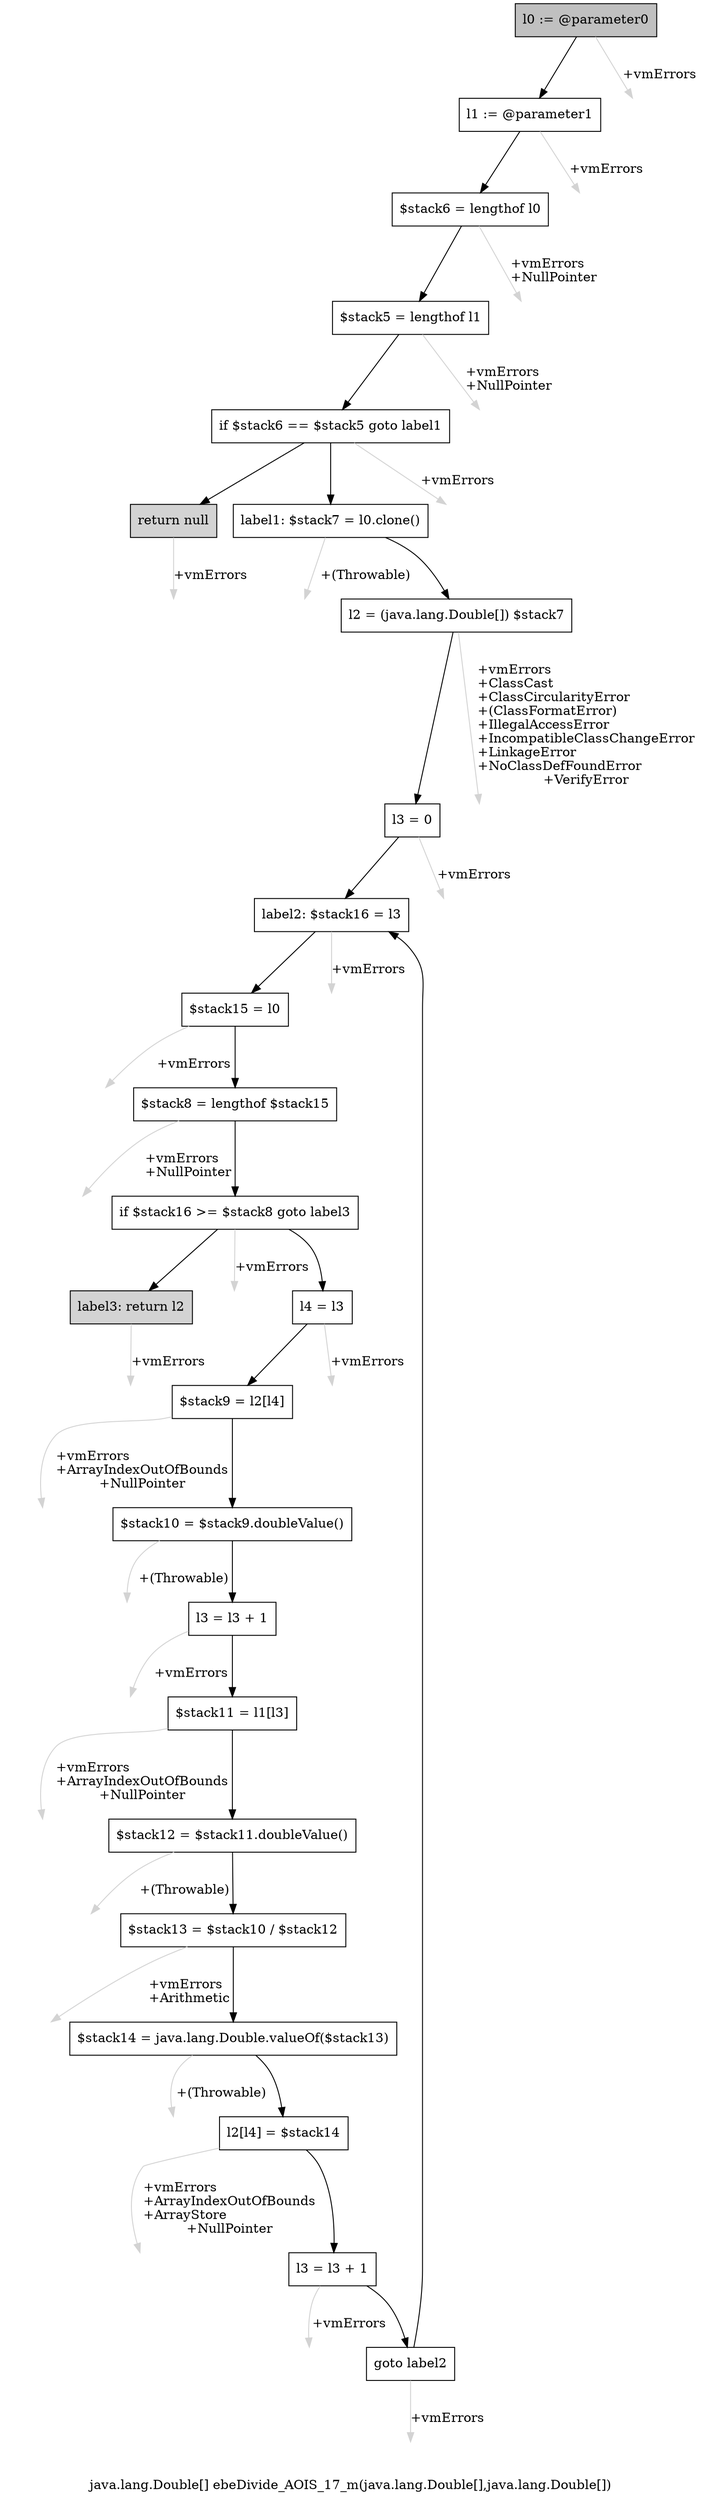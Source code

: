 digraph "java.lang.Double[] ebeDivide_AOIS_17_m(java.lang.Double[],java.lang.Double[])" {
    label="java.lang.Double[] ebeDivide_AOIS_17_m(java.lang.Double[],java.lang.Double[])";
    node [shape=box];
    "0" [style=filled,fillcolor=gray,label="l0 := @parameter0",];
    "1" [label="l1 := @parameter1",];
    "0"->"1" [color=black,];
    "25" [style=invis,label="Esc",];
    "0"->"25" [color=lightgray,label="\l+vmErrors",];
    "2" [label="$stack6 = lengthof l0",];
    "1"->"2" [color=black,];
    "26" [style=invis,label="Esc",];
    "1"->"26" [color=lightgray,label="\l+vmErrors",];
    "3" [label="$stack5 = lengthof l1",];
    "2"->"3" [color=black,];
    "27" [style=invis,label="Esc",];
    "2"->"27" [color=lightgray,label="\l+vmErrors\l+NullPointer",];
    "4" [label="if $stack6 == $stack5 goto label1",];
    "3"->"4" [color=black,];
    "28" [style=invis,label="Esc",];
    "3"->"28" [color=lightgray,label="\l+vmErrors\l+NullPointer",];
    "5" [style=filled,fillcolor=lightgray,label="return null",];
    "4"->"5" [color=black,];
    "6" [label="label1: $stack7 = l0.clone()",];
    "4"->"6" [color=black,];
    "29" [style=invis,label="Esc",];
    "4"->"29" [color=lightgray,label="\l+vmErrors",];
    "30" [style=invis,label="Esc",];
    "5"->"30" [color=lightgray,label="\l+vmErrors",];
    "7" [label="l2 = (java.lang.Double[]) $stack7",];
    "6"->"7" [color=black,];
    "31" [style=invis,label="Esc",];
    "6"->"31" [color=lightgray,label="\l+(Throwable)",];
    "8" [label="l3 = 0",];
    "7"->"8" [color=black,];
    "32" [style=invis,label="Esc",];
    "7"->"32" [color=lightgray,label="\l+vmErrors\l+ClassCast\l+ClassCircularityError\l+(ClassFormatError)\l+IllegalAccessError\l+IncompatibleClassChangeError\l+LinkageError\l+NoClassDefFoundError\l+VerifyError",];
    "9" [label="label2: $stack16 = l3",];
    "8"->"9" [color=black,];
    "33" [style=invis,label="Esc",];
    "8"->"33" [color=lightgray,label="\l+vmErrors",];
    "10" [label="$stack15 = l0",];
    "9"->"10" [color=black,];
    "34" [style=invis,label="Esc",];
    "9"->"34" [color=lightgray,label="\l+vmErrors",];
    "11" [label="$stack8 = lengthof $stack15",];
    "10"->"11" [color=black,];
    "35" [style=invis,label="Esc",];
    "10"->"35" [color=lightgray,label="\l+vmErrors",];
    "12" [label="if $stack16 >= $stack8 goto label3",];
    "11"->"12" [color=black,];
    "36" [style=invis,label="Esc",];
    "11"->"36" [color=lightgray,label="\l+vmErrors\l+NullPointer",];
    "13" [label="l4 = l3",];
    "12"->"13" [color=black,];
    "24" [style=filled,fillcolor=lightgray,label="label3: return l2",];
    "12"->"24" [color=black,];
    "37" [style=invis,label="Esc",];
    "12"->"37" [color=lightgray,label="\l+vmErrors",];
    "14" [label="$stack9 = l2[l4]",];
    "13"->"14" [color=black,];
    "38" [style=invis,label="Esc",];
    "13"->"38" [color=lightgray,label="\l+vmErrors",];
    "15" [label="$stack10 = $stack9.doubleValue()",];
    "14"->"15" [color=black,];
    "39" [style=invis,label="Esc",];
    "14"->"39" [color=lightgray,label="\l+vmErrors\l+ArrayIndexOutOfBounds\l+NullPointer",];
    "16" [label="l3 = l3 + 1",];
    "15"->"16" [color=black,];
    "40" [style=invis,label="Esc",];
    "15"->"40" [color=lightgray,label="\l+(Throwable)",];
    "17" [label="$stack11 = l1[l3]",];
    "16"->"17" [color=black,];
    "41" [style=invis,label="Esc",];
    "16"->"41" [color=lightgray,label="\l+vmErrors",];
    "18" [label="$stack12 = $stack11.doubleValue()",];
    "17"->"18" [color=black,];
    "42" [style=invis,label="Esc",];
    "17"->"42" [color=lightgray,label="\l+vmErrors\l+ArrayIndexOutOfBounds\l+NullPointer",];
    "19" [label="$stack13 = $stack10 / $stack12",];
    "18"->"19" [color=black,];
    "43" [style=invis,label="Esc",];
    "18"->"43" [color=lightgray,label="\l+(Throwable)",];
    "20" [label="$stack14 = java.lang.Double.valueOf($stack13)",];
    "19"->"20" [color=black,];
    "44" [style=invis,label="Esc",];
    "19"->"44" [color=lightgray,label="\l+vmErrors\l+Arithmetic",];
    "21" [label="l2[l4] = $stack14",];
    "20"->"21" [color=black,];
    "45" [style=invis,label="Esc",];
    "20"->"45" [color=lightgray,label="\l+(Throwable)",];
    "22" [label="l3 = l3 + 1",];
    "21"->"22" [color=black,];
    "46" [style=invis,label="Esc",];
    "21"->"46" [color=lightgray,label="\l+vmErrors\l+ArrayIndexOutOfBounds\l+ArrayStore\l+NullPointer",];
    "23" [label="goto label2",];
    "22"->"23" [color=black,];
    "47" [style=invis,label="Esc",];
    "22"->"47" [color=lightgray,label="\l+vmErrors",];
    "23"->"9" [color=black,];
    "48" [style=invis,label="Esc",];
    "23"->"48" [color=lightgray,label="\l+vmErrors",];
    "49" [style=invis,label="Esc",];
    "24"->"49" [color=lightgray,label="\l+vmErrors",];
}
